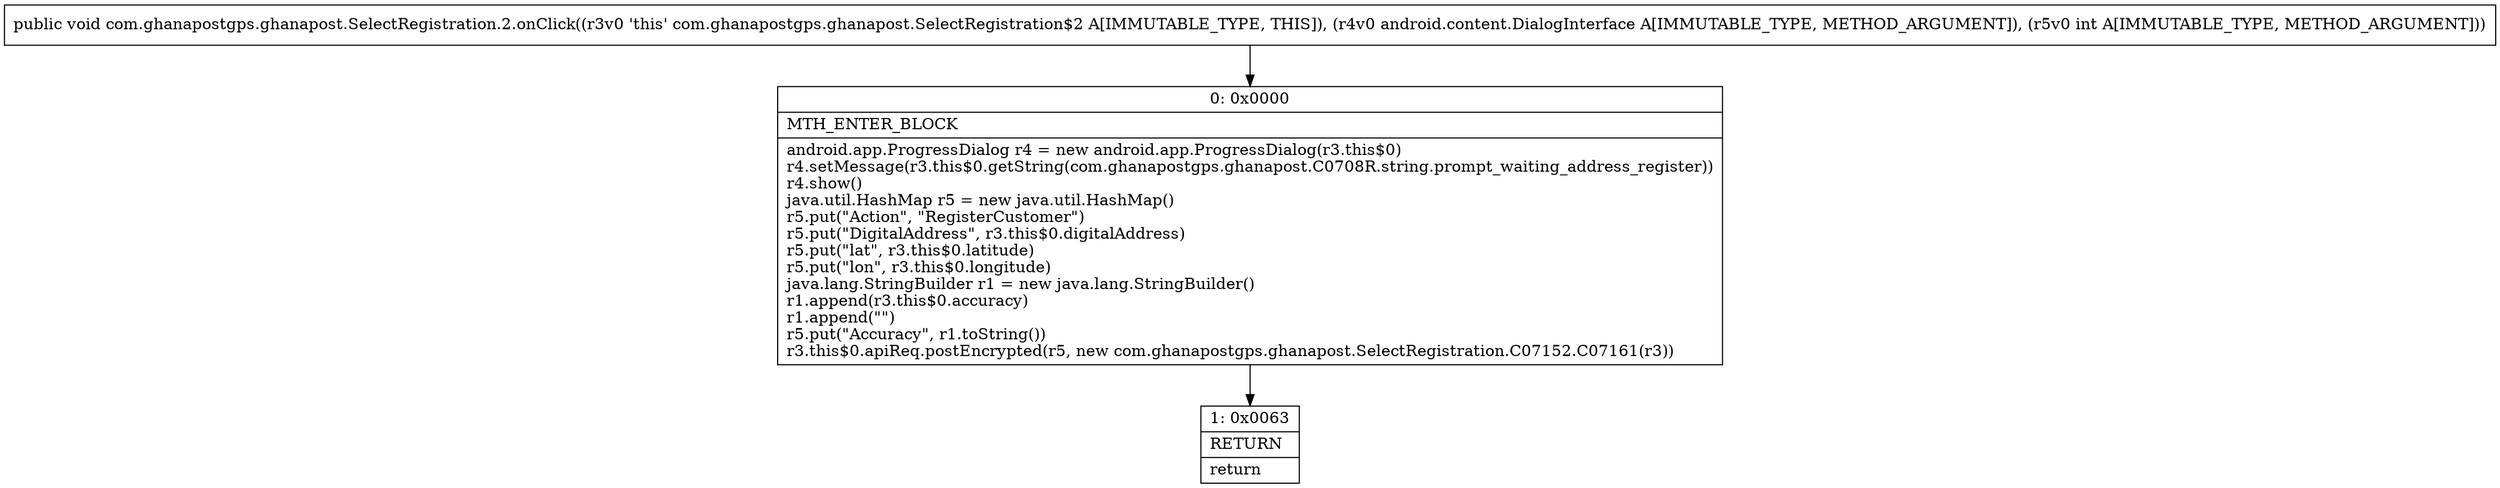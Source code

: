 digraph "CFG forcom.ghanapostgps.ghanapost.SelectRegistration.2.onClick(Landroid\/content\/DialogInterface;I)V" {
Node_0 [shape=record,label="{0\:\ 0x0000|MTH_ENTER_BLOCK\l|android.app.ProgressDialog r4 = new android.app.ProgressDialog(r3.this$0)\lr4.setMessage(r3.this$0.getString(com.ghanapostgps.ghanapost.C0708R.string.prompt_waiting_address_register))\lr4.show()\ljava.util.HashMap r5 = new java.util.HashMap()\lr5.put(\"Action\", \"RegisterCustomer\")\lr5.put(\"DigitalAddress\", r3.this$0.digitalAddress)\lr5.put(\"lat\", r3.this$0.latitude)\lr5.put(\"lon\", r3.this$0.longitude)\ljava.lang.StringBuilder r1 = new java.lang.StringBuilder()\lr1.append(r3.this$0.accuracy)\lr1.append(\"\")\lr5.put(\"Accuracy\", r1.toString())\lr3.this$0.apiReq.postEncrypted(r5, new com.ghanapostgps.ghanapost.SelectRegistration.C07152.C07161(r3))\l}"];
Node_1 [shape=record,label="{1\:\ 0x0063|RETURN\l|return\l}"];
MethodNode[shape=record,label="{public void com.ghanapostgps.ghanapost.SelectRegistration.2.onClick((r3v0 'this' com.ghanapostgps.ghanapost.SelectRegistration$2 A[IMMUTABLE_TYPE, THIS]), (r4v0 android.content.DialogInterface A[IMMUTABLE_TYPE, METHOD_ARGUMENT]), (r5v0 int A[IMMUTABLE_TYPE, METHOD_ARGUMENT])) }"];
MethodNode -> Node_0;
Node_0 -> Node_1;
}

